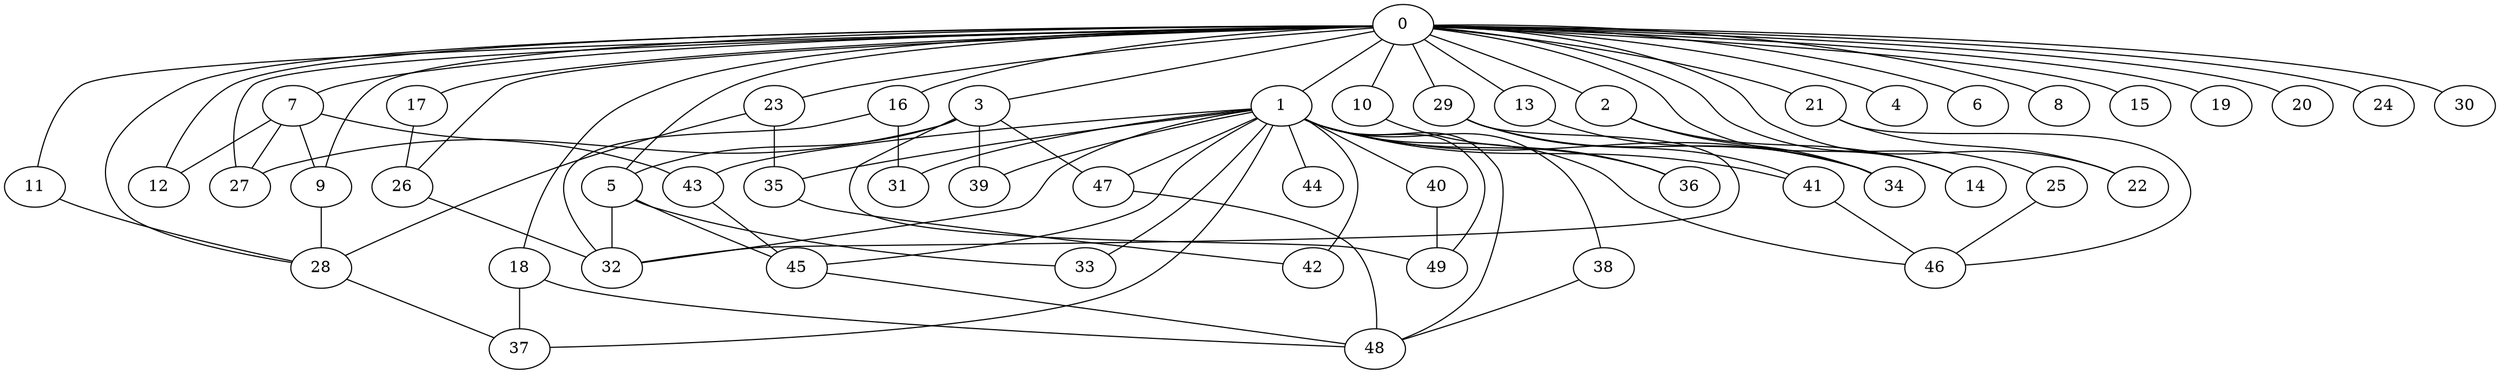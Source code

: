 
graph graphname {
    0 -- 1
0 -- 2
0 -- 3
0 -- 4
0 -- 5
0 -- 6
0 -- 7
0 -- 8
0 -- 9
0 -- 10
0 -- 11
0 -- 12
0 -- 13
0 -- 14
0 -- 15
0 -- 16
0 -- 17
0 -- 18
0 -- 19
0 -- 20
0 -- 21
0 -- 22
0 -- 23
0 -- 24
0 -- 25
0 -- 26
0 -- 27
0 -- 28
0 -- 29
0 -- 30
1 -- 32
1 -- 34
1 -- 35
1 -- 36
1 -- 37
1 -- 38
1 -- 33
1 -- 40
1 -- 41
1 -- 42
1 -- 39
1 -- 44
1 -- 45
1 -- 46
1 -- 47
1 -- 48
1 -- 43
1 -- 49
1 -- 31
2 -- 34
2 -- 14
3 -- 5
3 -- 39
3 -- 47
3 -- 27
3 -- 49
5 -- 32
5 -- 45
5 -- 33
7 -- 12
7 -- 43
7 -- 27
7 -- 9
9 -- 28
10 -- 36
11 -- 28
13 -- 34
16 -- 32
16 -- 31
17 -- 26
18 -- 37
18 -- 48
21 -- 46
21 -- 22
23 -- 35
23 -- 28
25 -- 46
26 -- 32
28 -- 37
29 -- 34
29 -- 41
29 -- 32
35 -- 42
38 -- 48
40 -- 49
41 -- 46
43 -- 45
45 -- 48
47 -- 48

}
